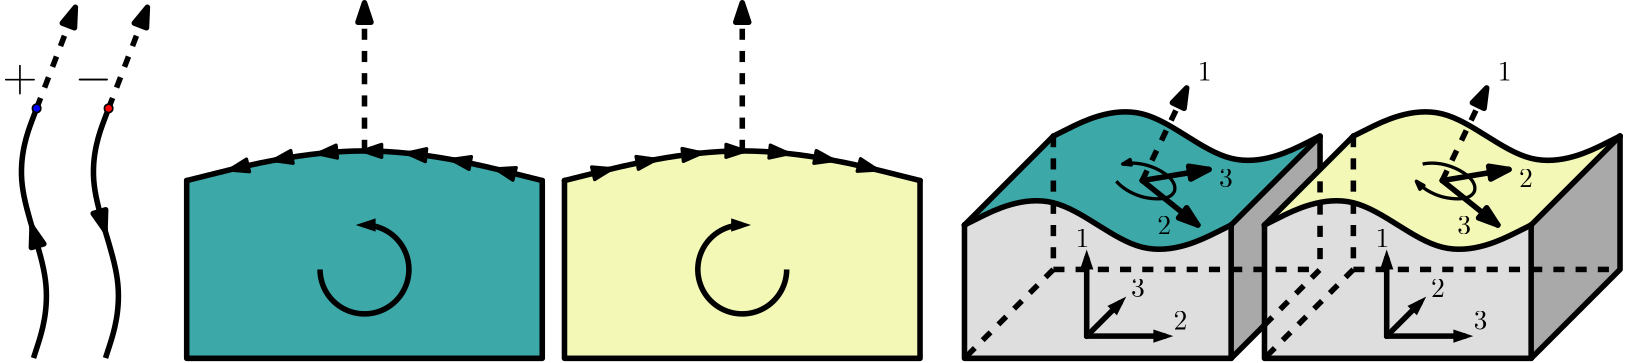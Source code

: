 <?xml version="1.0"?>
<!DOCTYPE ipe SYSTEM "ipe.dtd">
<ipe version="70206" creator="Ipe 7.2.7">
<info created="D:20130416180105" modified="D:20180826122818"/>
<ipestyle name="basic">
<symbol name="arrow/arc(spx)">
<path stroke="sym-stroke" fill="sym-stroke" pen="sym-pen">
0 0 m
-1 0.333 l
-1 -0.333 l
h
</path>
</symbol>
<symbol name="arrow/farc(spx)">
<path stroke="sym-stroke" fill="white" pen="sym-pen">
0 0 m
-1 0.333 l
-1 -0.333 l
h
</path>
</symbol>
<symbol name="mark/circle(sx)" transformations="translations">
<path fill="sym-stroke">
0.6 0 0 0.6 0 0 e
0.4 0 0 0.4 0 0 e
</path>
</symbol>
<symbol name="mark/disk(sx)" transformations="translations">
<path fill="sym-stroke">
0.6 0 0 0.6 0 0 e
</path>
</symbol>
<symbol name="mark/fdisk(sfx)" transformations="translations">
<group>
<path fill="sym-fill">
0.5 0 0 0.5 0 0 e
</path>
<path fill="sym-stroke" fillrule="eofill">
0.6 0 0 0.6 0 0 e
0.4 0 0 0.4 0 0 e
</path>
</group>
</symbol>
<symbol name="mark/box(sx)" transformations="translations">
<path fill="sym-stroke" fillrule="eofill">
-0.6 -0.6 m
0.6 -0.6 l
0.6 0.6 l
-0.6 0.6 l
h
-0.4 -0.4 m
0.4 -0.4 l
0.4 0.4 l
-0.4 0.4 l
h
</path>
</symbol>
<symbol name="mark/square(sx)" transformations="translations">
<path fill="sym-stroke">
-0.6 -0.6 m
0.6 -0.6 l
0.6 0.6 l
-0.6 0.6 l
h
</path>
</symbol>
<symbol name="mark/fsquare(sfx)" transformations="translations">
<group>
<path fill="sym-fill">
-0.5 -0.5 m
0.5 -0.5 l
0.5 0.5 l
-0.5 0.5 l
h
</path>
<path fill="sym-stroke" fillrule="eofill">
-0.6 -0.6 m
0.6 -0.6 l
0.6 0.6 l
-0.6 0.6 l
h
-0.4 -0.4 m
0.4 -0.4 l
0.4 0.4 l
-0.4 0.4 l
h
</path>
</group>
</symbol>
<symbol name="mark/cross(sx)" transformations="translations">
<group>
<path fill="sym-stroke">
-0.43 -0.57 m
0.57 0.43 l
0.43 0.57 l
-0.57 -0.43 l
h
</path>
<path fill="sym-stroke">
-0.43 0.57 m
0.57 -0.43 l
0.43 -0.57 l
-0.57 0.43 l
h
</path>
</group>
</symbol>
<symbol name="arrow/fnormal(spx)">
<path stroke="sym-stroke" fill="white" pen="sym-pen">
0 0 m
-1 0.333 l
-1 -0.333 l
h
</path>
</symbol>
<symbol name="arrow/pointed(spx)">
<path stroke="sym-stroke" fill="sym-stroke" pen="sym-pen">
0 0 m
-1 0.333 l
-0.8 0 l
-1 -0.333 l
h
</path>
</symbol>
<symbol name="arrow/fpointed(spx)">
<path stroke="sym-stroke" fill="white" pen="sym-pen">
0 0 m
-1 0.333 l
-0.8 0 l
-1 -0.333 l
h
</path>
</symbol>
<symbol name="arrow/linear(spx)">
<path stroke="sym-stroke" pen="sym-pen">
-1 0.333 m
0 0 l
-1 -0.333 l
</path>
</symbol>
<symbol name="arrow/fdouble(spx)">
<path stroke="sym-stroke" fill="white" pen="sym-pen">
0 0 m
-1 0.333 l
-1 -0.333 l
h
-1 0 m
-2 0.333 l
-2 -0.333 l
h
</path>
</symbol>
<symbol name="arrow/double(spx)">
<path stroke="sym-stroke" fill="sym-stroke" pen="sym-pen">
0 0 m
-1 0.333 l
-1 -0.333 l
h
-1 0 m
-2 0.333 l
-2 -0.333 l
h
</path>
</symbol>
<pen name="heavier" value="0.8"/>
<pen name="fat" value="1.2"/>
<pen name="ultrafat" value="2"/>
<symbolsize name="large" value="5"/>
<symbolsize name="small" value="2"/>
<symbolsize name="tiny" value="1.1"/>
<arrowsize name="large" value="10"/>
<arrowsize name="small" value="5"/>
<arrowsize name="tiny" value="3"/>
<color name="red" value="1 0 0"/>
<color name="green" value="0 1 0"/>
<color name="blue" value="0 0 1"/>
<color name="yellow" value="1 1 0"/>
<color name="orange" value="1 0.647 0"/>
<color name="gold" value="1 0.843 0"/>
<color name="purple" value="0.627 0.125 0.941"/>
<color name="gray" value="0.745"/>
<color name="brown" value="0.647 0.165 0.165"/>
<color name="navy" value="0 0 0.502"/>
<color name="pink" value="1 0.753 0.796"/>
<color name="seagreen" value="0.18 0.545 0.341"/>
<color name="turquoise" value="0.251 0.878 0.816"/>
<color name="violet" value="0.933 0.51 0.933"/>
<color name="darkblue" value="0 0 0.545"/>
<color name="darkcyan" value="0 0.545 0.545"/>
<color name="darkgray" value="0.663"/>
<color name="darkgreen" value="0 0.392 0"/>
<color name="darkmagenta" value="0.545 0 0.545"/>
<color name="darkorange" value="1 0.549 0"/>
<color name="darkred" value="0.545 0 0"/>
<color name="lightblue" value="0.678 0.847 0.902"/>
<color name="lightcyan" value="0.878 1 1"/>
<color name="lightgray" value="0.827"/>
<color name="lightgreen" value="0.565 0.933 0.565"/>
<color name="lightyellow" value="1 1 0.878"/>
<dashstyle name="dashed" value="[4] 0"/>
<dashstyle name="dotted" value="[1 3] 0"/>
<dashstyle name="dash dotted" value="[4 2 1 2] 0"/>
<dashstyle name="dash dot dotted" value="[4 2 1 2 1 2] 0"/>
<textsize name="large" value="\large"/>
<textsize name="Large" value="\Large"/>
<textsize name="LARGE" value="\LARGE"/>
<textsize name="huge" value="\huge"/>
<textsize name="Huge" value="\Huge"/>
<textsize name="small" value="\small"/>
<textsize name="footnote" value="\footnotesize"/>
<textsize name="tiny" value="\tiny"/>
<textstyle name="center" begin="\begin{center}" end="\end{center}"/>
<textstyle name="itemize" begin="\begin{itemize}" end="\end{itemize}"/>
<textstyle name="item" begin="\begin{itemize}\item{}" end="\end{itemize}"/>
<gridsize name="4 pts" value="4"/>
<gridsize name="8 pts (~3 mm)" value="8"/>
<gridsize name="16 pts (~6 mm)" value="16"/>
<gridsize name="32 pts (~12 mm)" value="32"/>
<gridsize name="10 pts (~3.5 mm)" value="10"/>
<gridsize name="20 pts (~7 mm)" value="20"/>
<gridsize name="14 pts (~5 mm)" value="14"/>
<gridsize name="28 pts (~10 mm)" value="28"/>
<gridsize name="56 pts (~20 mm)" value="56"/>
<anglesize name="90 deg" value="90"/>
<anglesize name="60 deg" value="60"/>
<anglesize name="45 deg" value="45"/>
<anglesize name="30 deg" value="30"/>
<anglesize name="22.5 deg" value="22.5"/>
<tiling name="falling" angle="-60" step="4" width="1"/>
<tiling name="rising" angle="30" step="4" width="1"/>
</ipestyle>
<ipestyle name="prueba">
<symbol name="arrow/arc(spx)">
<path stroke="sym-stroke" fill="sym-stroke" pen="sym-pen">
0 0 m
-1 0.333 l
-1 -0.333 l
h
</path>
</symbol>
<symbol name="arrow/farc(spx)">
<path stroke="sym-stroke" fill="white" pen="sym-pen">
0 0 m
-1 0.333 l
-1 -0.333 l
h
</path>
</symbol>
<symbol name="mark/circle(sx)" transformations="translations">
<path fill="sym-stroke">
0.6 0 0 0.6 0 0 e
0.4 0 0 0.4 0 0 e
</path>
</symbol>
<symbol name="mark/disk(sx)" transformations="translations">
<path fill="sym-stroke">
0.6 0 0 0.6 0 0 e
</path>
</symbol>
<symbol name="mark/fdisk(sfx)" transformations="translations">
<group>
<path fill="sym-fill">
0.5 0 0 0.5 0 0 e
</path>
<path fill="sym-stroke" fillrule="eofill">
0.6 0 0 0.6 0 0 e
0.4 0 0 0.4 0 0 e
</path>
</group>
</symbol>
<symbol name="mark/box(sx)" transformations="translations">
<path fill="sym-stroke" fillrule="eofill">
-0.6 -0.6 m
0.6 -0.6 l
0.6 0.6 l
-0.6 0.6 l
h
-0.4 -0.4 m
0.4 -0.4 l
0.4 0.4 l
-0.4 0.4 l
h
</path>
</symbol>
<symbol name="mark/square(sx)" transformations="translations">
<path fill="sym-stroke">
-0.6 -0.6 m
0.6 -0.6 l
0.6 0.6 l
-0.6 0.6 l
h
</path>
</symbol>
<symbol name="mark/fsquare(sfx)" transformations="translations">
<group>
<path fill="sym-fill">
-0.5 -0.5 m
0.5 -0.5 l
0.5 0.5 l
-0.5 0.5 l
h
</path>
<path fill="sym-stroke" fillrule="eofill">
-0.6 -0.6 m
0.6 -0.6 l
0.6 0.6 l
-0.6 0.6 l
h
-0.4 -0.4 m
0.4 -0.4 l
0.4 0.4 l
-0.4 0.4 l
h
</path>
</group>
</symbol>
<symbol name="mark/cross(sx)" transformations="translations">
<group>
<path fill="sym-stroke">
-0.43 -0.57 m
0.57 0.43 l
0.43 0.57 l
-0.57 -0.43 l
h
</path>
<path fill="sym-stroke">
-0.43 0.57 m
0.57 -0.43 l
0.43 -0.57 l
-0.57 0.43 l
h
</path>
</group>
</symbol>
<symbol name="arrow/fnormal(spx)">
<path stroke="sym-stroke" fill="white" pen="sym-pen">
0 0 m
-1 0.333 l
-1 -0.333 l
h
</path>
</symbol>
<symbol name="arrow/pointed(spx)">
<path stroke="sym-stroke" fill="sym-stroke" pen="sym-pen">
0 0 m
-1 0.333 l
-0.8 0 l
-1 -0.333 l
h
</path>
</symbol>
<symbol name="arrow/fpointed(spx)">
<path stroke="sym-stroke" fill="white" pen="sym-pen">
0 0 m
-1 0.333 l
-0.8 0 l
-1 -0.333 l
h
</path>
</symbol>
<symbol name="arrow/linear(spx)">
<path stroke="sym-stroke" pen="sym-pen">
-1 0.333 m
0 0 l
-1 -0.333 l
</path>
</symbol>
<symbol name="arrow/fdouble(spx)">
<path stroke="sym-stroke" fill="white" pen="sym-pen">
0 0 m
-1 0.333 l
-1 -0.333 l
h
-1 0 m
-2 0.333 l
-2 -0.333 l
h
</path>
</symbol>
<symbol name="arrow/double(spx)">
<path stroke="sym-stroke" fill="sym-stroke" pen="sym-pen">
0 0 m
-1 0.333 l
-1 -0.333 l
h
-1 0 m
-2 0.333 l
-2 -0.333 l
h
</path>
</symbol>
<pen name="heavier" value="0.8"/>
<pen name="fat" value="1.2"/>
<pen name="ultrafat" value="2"/>
<symbolsize name="large" value="5"/>
<symbolsize name="small" value="2"/>
<symbolsize name="tiny" value="1.1"/>
<arrowsize name="large" value="10"/>
<arrowsize name="small" value="5"/>
<arrowsize name="tiny" value="3"/>
<color name="red" value="1 0 0"/>
<color name="green" value="0 1 0"/>
<color name="blue" value="0 0 1"/>
<color name="yellow" value="1 1 0"/>
<color name="orange" value="1 0.647 0"/>
<color name="gold" value="1 0.843 0"/>
<color name="purple" value="0.627 0.125 0.941"/>
<color name="gray" value="0.745"/>
<color name="brown" value="0.647 0.165 0.165"/>
<color name="navy" value="0 0 0.502"/>
<color name="pink" value="1 0.753 0.796"/>
<color name="seagreen" value="0.18 0.545 0.341"/>
<color name="turquoise" value="0.251 0.878 0.816"/>
<color name="violet" value="0.933 0.51 0.933"/>
<color name="darkblue" value="0 0 0.545"/>
<color name="darkcyan" value="0 0.545 0.545"/>
<color name="darkgray" value="0.663"/>
<color name="darkgreen" value="0 0.392 0"/>
<color name="darkmagenta" value="0.545 0 0.545"/>
<color name="darkorange" value="1 0.549 0"/>
<color name="darkred" value="0.545 0 0"/>
<color name="lightblue" value="0.678 0.847 0.902"/>
<color name="lightcyan" value="0.878 1 1"/>
<color name="lightgray" value="0.827"/>
<color name="lightgreen" value="0.565 0.933 0.565"/>
<color name="lightyellow" value="1 1 0.878"/>
<color name="gray7" value="0.87"/>
<color name="azul" value="0.237 0.659 0.659"/>
<color name="amarillo" value="0.957 0.969 0.714"/>
<dashstyle name="dashed" value="[4] 0"/>
<dashstyle name="dotted" value="[1 3] 0"/>
<dashstyle name="dash dotted" value="[4 2 1 2] 0"/>
<dashstyle name="dash dot dotted" value="[4 2 1 2 1 2] 0"/>
<dashstyle name="medium dashed" value="[8] 0"/>
<dashstyle name="large dashed" value="[12] 0"/>
<dashstyle name="large dotted" value="[2 4] 0"/>
<dashstyle name="Large dashed" value="[16] 0"/>
<textsize name="large" value="\large"/>
<textsize name="Large" value="\Large"/>
<textsize name="LARGE" value="\LARGE"/>
<textsize name="huge" value="\huge"/>
<textsize name="Huge" value="\Huge"/>
<textsize name="small" value="\small"/>
<textsize name="footnote" value="\footnotesize"/>
<textsize name="tiny" value="\tiny"/>
<textstyle name="center" begin="\begin{center}" end="\end{center}"/>
<textstyle name="itemize" begin="\begin{itemize}" end="\end{itemize}"/>
<textstyle name="item" begin="\begin{itemize}\item{}" end="\end{itemize}"/>
<gridsize name="4 pts" value="4"/>
<gridsize name="8 pts (~3 mm)" value="8"/>
<gridsize name="16 pts (~6 mm)" value="16"/>
<gridsize name="32 pts (~12 mm)" value="32"/>
<gridsize name="10 pts (~3.5 mm)" value="10"/>
<gridsize name="20 pts (~7 mm)" value="20"/>
<gridsize name="14 pts (~5 mm)" value="14"/>
<gridsize name="28 pts (~10 mm)" value="28"/>
<gridsize name="56 pts (~20 mm)" value="56"/>
<anglesize name="90 deg" value="90"/>
<anglesize name="60 deg" value="60"/>
<anglesize name="45 deg" value="45"/>
<anglesize name="30 deg" value="30"/>
<anglesize name="22.5 deg" value="22.5"/>
<opacity name="10%" value="0.1"/>
<opacity name="30%" value="0.3"/>
<opacity name="50%" value="0.5"/>
<opacity name="20%" value="0.2"/>
<opacity name="40%" value="0.4"/>
<opacity name="60%" value="0.6"/>
<opacity name="70%" value="0.7"/>
<opacity name="80%" value="0.8"/>
<opacity name="90%" value="0.9"/>
<tiling name="falling" angle="-60" step="4" width="1"/>
<tiling name="rising" angle="30" step="4" width="1"/>
</ipestyle>
<page>
<layer name="alpha"/>
<view layers="alpha" active="alpha"/>
<path layer="alpha" matrix="1 0 0 1 128 0" fill="gray7">
336 640
336 640
336 640
336 592
336 592
336 592
432 592
432 592
432 592
464 624
464 624
464 624
464 672
464 672
464 672
432 640
432 640
432 640
400 624
368 656 u
</path>
<path matrix="1 0 0 1 128 0" fill="darkgray">
432 640 m
432 592 l
464 624 l
464 672 l
432 640 l
h
</path>
<path matrix="1 0 0 1 20 0" fill="gray7">
336 640
336 640
336 640
336 592
336 592
336 592
432 592
432 592
432 592
464 624
464 624
464 624
464 672
464 672
464 672
432 640
432 640
432 640
400 624
368 656 u
</path>
<path matrix="1 0 0 1 20 0" fill="darkgray">
432 640 m
432 592 l
444 604 l
444 640 l
464 660 l
464 672 l
432 640 l
h
</path>
<path matrix="1 0 0 1 128 0" fill="amarillo">
336 640
336 640
368 672
368 672
400 688
432 656
464 672
464 672
432 640
432 640
400 624
368 656
336 640 u
</path>
<path matrix="1 0 0 1 20 0" fill="azul">
336 640
336 640
368 672
368 672
400 688
432 656
464 672
464 672
432 640
432 640
400 624
368 656
336 640 u
</path>
<path matrix="1 0 0 1 -52 0" fill="azul">
128 656
128 656
192 672
256 656
256 656
256 656
256 640
256 624
256 608
256 592
256 592
240 592
224 592
208 592
192 592
176 592
160 592
144 592
128 592
128 592
128 608
128 624
128 640
128 656 u
</path>
<path matrix="0.540864 0 0 0.540864 -55.2098 247.252" stroke="black" pen="ultrafat">
142.694 803.773 m
124.915 756.592
156.37 686.162
140.642 637.612 s
</path>
<path matrix="0.821928 0 0 0.821928 -13.7317 115.815" stroke="black" dash="dashed" pen="ultrafat" arrow="normal/normal">
43.4342 688.831 m
60.4121 733.114 l
</path>
<path matrix="0.821928 0 0 0.821928 -13.7317 115.815" stroke="black" pen="ultrafat" arrow="normal/normal">
41.8611 635.432 m
41.6972 635.98
41.4379 636.852 s
</path>
<use matrix="0.821928 0 0 0.821928 -13.7317 115.815" name="mark/fdisk(sfx)" pos="43.4342 688.831" size="normal" stroke="black" fill="blue"/>
<text matrix="0.821928 0 0 0.821928 -13.7317 115.815" transformations="translations" pos="28.6149 696.202" stroke="black" type="label" width="12.392" height="9.703" depth="1.09" valign="baseline" size="LARGE" style="math">+</text>
<path matrix="0.540864 0 0 0.540864 -29.2943 247.252" stroke="black" pen="ultrafat">
142.694 803.773 m
124.915 756.592
156.37 686.162
140.642 637.612 s
</path>
<path matrix="0.821928 0 0 0.821928 12.1839 115.815" stroke="black" dash="dashed" pen="ultrafat" arrow="normal/normal">
43.4342 688.831 m
60.4121 733.114 l
</path>
<path matrix="0.821928 0 0 0.821928 12.1839 115.815" stroke="black" pen="ultrafat" rarrow="normal/normal">
41.8611 635.432 m
41.6972 635.98
41.4379 636.852 s
</path>
<use matrix="0.821928 0 0 0.821928 12.1839 115.815" name="mark/fdisk(sfx)" pos="43.4342 688.831" size="normal" stroke="black" fill="red"/>
<text matrix="0.821928 0 0 0.821928 12.1839 115.815" transformations="translations" pos="28.6149 696.202" stroke="black" type="label" width="13.39" height="10.047" depth="1.43" valign="baseline" size="LARGE" style="math">-</text>
<path matrix="1 0 0 1 -52 0" stroke="black" pen="ultrafat" cap="1">
128 656 m
192 672
256 656 s
</path>
<path matrix="1 0 0 1 -52 0" stroke="black" pen="ultrafat" cap="1">
128 656 m
128 592 l
256 592 l
256 656 l
</path>
<path matrix="1 0 0 1 -52 0" stroke="black" dash="dashed" pen="ultrafat" arrow="normal/normal">
192.014 666.667 m
192 720 l
</path>
<path matrix="1 0 0 1 -52 0" stroke="black" pen="ultrafat" join="0" arrow="normal/tiny">
176 624 m
16 0 0 16 192 624 192 640 a
</path>
<path matrix="1 0 0 1 -52 0" stroke="black" pen="fat" arrow="normal/normal">
240.745 659.807 m
240.001 660.005
239.257 660.204 s
</path>
<path matrix="1 0 0 1 -52 0" stroke="black" pen="fat" arrow="normal/normal">
225.102 663.219 m
224.053 663.415
223.176 663.575 s
</path>
<path matrix="1 0 0 1 -52 0" stroke="black" pen="fat" arrow="normal/normal">
208.825 665.685 m
207.997 665.774
207.176 665.859 s
</path>
<path matrix="1 0 0 1 -52 0" stroke="black" pen="fat" arrow="normal/normal">
177.539 665.93 m
176.06 665.78
175.059 665.672 s
</path>
<path matrix="1 0 0 1 -52 0" stroke="black" pen="fat" arrow="normal/normal">
161.076 663.621 m
160.156 663.453
158.995 663.237 s
</path>
<path matrix="1 0 0 1 -52 0" stroke="black" pen="fat" arrow="normal/normal">
145.129 660.254 m
144.115 660.011
143.264 659.805 s
</path>
<path matrix="1 0 0 1 -52 0" stroke="black" pen="fat" arrow="normal/normal">
193.154 666.662 m
192.119 666.667
191.183 666.664 s
</path>
<path matrix="1 0 0 1 84 0" fill="amarillo">
128 656
128 656
192 672
256 656
256 656
256 656
256 640
256 624
256 608
256 592
256 592
240 592
224 592
208 592
192 592
176 592
160 592
144 592
128 592
128 592
128 608
128 624
128 640
128 656 u
</path>
<path matrix="1 0 0 1 84 0" stroke="black" pen="ultrafat" cap="1">
128 656 m
192 672
256 656 s
</path>
<path matrix="1 0 0 1 84 0" stroke="black" pen="ultrafat" cap="1">
128 656 m
128 592 l
256 592 l
256 656 l
</path>
<path matrix="1 0 0 1 84 0" stroke="black" dash="dashed" pen="ultrafat" arrow="normal/normal">
192.014 666.667 m
192 720 l
</path>
<path matrix="1 0 0 1 84 0" stroke="black" pen="fat" rarrow="normal/normal">
240.745 659.807 m
240.001 660.005
239.257 660.204 s
</path>
<path matrix="1 0 0 1 84 0" stroke="black" pen="fat" rarrow="normal/normal">
225.102 663.219 m
224.053 663.415
223.176 663.575 s
</path>
<path matrix="1 0 0 1 84 0" stroke="black" pen="fat" rarrow="normal/normal">
208.825 665.685 m
207.997 665.774
207.176 665.859 s
</path>
<path matrix="1 0 0 1 84 0" stroke="black" pen="fat" rarrow="normal/normal">
177.539 665.93 m
176.06 665.78
175.059 665.672 s
</path>
<path matrix="1 0 0 1 84 0" stroke="black" pen="fat" rarrow="normal/normal">
161.076 663.621 m
160.156 663.453
158.995 663.237 s
</path>
<path matrix="1 0 0 1 84 0" stroke="black" pen="fat" rarrow="normal/normal">
145.129 660.254 m
144.115 660.011
143.264 659.805 s
</path>
<path matrix="1 0 0 1 84 0" stroke="black" pen="fat" rarrow="normal/normal">
193.154 666.662 m
192.119 666.667
191.183 666.664 s
</path>
<path matrix="1 0 0 1 -60 0" stroke="black" pen="ultrafat" join="0" arrow="normal/tiny">
352 624 m
16 0 0 -16 336 624 336 640 a
</path>
<path matrix="1 0 0 1 20 -16" stroke="black" pen="ultrafat" cap="1">
336 656 m
368 672
400 640
432 656 s
</path>
<path matrix="1 0 0 1 20 0" stroke="black" pen="ultrafat" cap="1">
368 672 m
400 688
432 656
464 672 s
</path>
<path matrix="1 0 0 1 20 0" stroke="black" pen="ultrafat" cap="1">
336 640 m
368 672 l
</path>
<path matrix="1 0 0 1 20 0" stroke="black" pen="ultrafat" cap="1">
432 640 m
464 672 l
464 672 l
</path>
<path matrix="1 0 0 1 20 0" stroke="black" pen="ultrafat" cap="1">
336 640 m
336 592 l
432 592 l
432 640 l
</path>
<path matrix="1 0 0 1 20 0" stroke="black" pen="ultrafat" cap="1">
432 592 m
444 604 l
</path>
<path matrix="1 0 0 1 20 0" stroke="black" dash="dashed" pen="ultrafat">
368 672 m
368 624 l
336 592 l
</path>
<path matrix="1 0 0 1 20 0" stroke="black" dash="dashed" pen="ultrafat">
368 624 m
464 624 l
</path>
<path matrix="1 0 0 1 128 -16" stroke="black" pen="ultrafat" cap="1">
336 656 m
368 672
400 640
432 656 s
</path>
<path matrix="1 0 0 1 128 0" stroke="black" pen="ultrafat" cap="1">
368 672 m
400 688
432 656
464 672 s
</path>
<path matrix="1 0 0 1 128 0" stroke="black" pen="ultrafat" cap="1">
336 640 m
368 672 l
</path>
<path matrix="1 0 0 1 128 0" stroke="black" pen="ultrafat" cap="1">
432 640 m
464 672 l
464 672 l
</path>
<path matrix="1 0 0 1 128 0" stroke="black" pen="ultrafat" cap="1">
336 640 m
336 592 l
432 592 l
432 640 l
</path>
<path matrix="1 0 0 1 128 0" stroke="black" pen="ultrafat" cap="1">
432 592 m
464 624 l
464 672 l
</path>
<path matrix="1 0 0 1 128 0" stroke="black" dash="dashed" pen="ultrafat">
368 672 m
368 624 l
336 592 l
</path>
<path matrix="1 0 0 1 128 0" stroke="black" dash="dashed" pen="ultrafat">
368 624 m
464 624 l
</path>
<path matrix="1 0 0 1 20 0" stroke="black" pen="ultrafat">
464 672 m
464 660 l
</path>
<path matrix="1 0 0 1 20 0" stroke="black" dash="dashed" pen="ultrafat">
444 604 m
464 624 l
464 660 l
</path>
<path matrix="1 0 0 1 127.986 1.33333" stroke="black" dash="dashed" pen="ultrafat" arrow="normal/normal">
400.014 654.667 m
416 688 l
</path>
<path matrix="1 0 0 1 20 0" stroke="black" pen="ultrafat" cap="1" arrow="normal/normal">
400 656 m
420 640 l
</path>
<path matrix="1 0 0 1 20 0" stroke="black" pen="ultrafat" cap="1" arrow="normal/normal">
400 656 m
424 660 l
</path>
<path matrix="1 0 0 1 128 0" stroke="black" pen="ultrafat" cap="1" arrow="normal/normal">
400 656 m
420 640 l
</path>
<path matrix="1 0 0 1 128 0" stroke="black" pen="ultrafat" cap="1" arrow="normal/normal">
400 656 m
424 660 l
</path>
<path matrix="1 0 0 1 20 0" stroke="black" pen="fat" arrow="normal/tiny">
390.667 655.756 m
392 654.283
394.51 652.438
397.309 651.039
399.546 650.249
401.873 649.688
405.112 649.355
407.245 649.482
408.885 649.854
409.802 650.226
411.012 651.074
411.8 652.376
411.774 654.169
410.957 655.831
409.893 657.086
408.354 658.393
406.085 659.801
403.944 660.783
401.648 661.558
399.418 662.064
396.609 662.348
394.006 662.18
392.934 661.939 s
</path>
<path matrix="1 0 0 1 128 0" stroke="black" pen="fat" rarrow="normal/tiny">
390.667 655.756 m
392 654.283
394.51 652.438
397.309 651.039
399.546 650.249
401.873 649.688
405.112 649.355
407.245 649.482
408.885 649.854
409.802 650.226
411.012 651.074
411.8 652.376
411.774 654.169
410.957 655.831
409.893 657.086
408.354 658.393
406.085 659.801
403.944 660.783
401.648 661.558
399.418 662.064
396.609 662.348
394.006 662.18
392.934 661.939 s
</path>
<text matrix="1 0 0 1 20 0" transformations="translations" pos="420 692" stroke="black" type="label" width="4.981" height="6.42" depth="0" valign="baseline">1</text>
<text matrix="1 0 0 1 1.3683 -7.41968" transformations="translations" pos="424 644" stroke="black" type="label" width="4.981" height="6.42" depth="0" valign="baseline">2</text>
<text matrix="1 0 0 1 19.6702 -10.3876" transformations="translations" pos="428 664" stroke="black" type="label" width="4.981" height="6.42" depth="0" valign="baseline">3</text>
<text matrix="1 0 0 1 128 0" transformations="translations" pos="420 692" stroke="black" type="label" width="4.981" height="6.42" depth="0" valign="baseline">1</text>
<text matrix="1 0 0 1 109.368 -7.41968" transformations="translations" pos="424 644" stroke="black" type="label" width="4.981" height="6.42" depth="0" valign="baseline">3</text>
<text matrix="1 0 0 1 127.67 -10.3876" transformations="translations" pos="428 664" stroke="black" type="label" width="4.981" height="6.42" depth="0" valign="baseline">2</text>
<path matrix="1 0 0 1 19.9863 1.33333" stroke="black" dash="dashed" pen="ultrafat" arrow="normal/normal">
400.014 654.667 m
416 688 l
</path>
<path matrix="1 0 0 1 20 0" stroke="black" pen="ultrafat" cap="1" join="0" arrow="normal/tiny">
380 600 m
408 600 l
</path>
<path matrix="1 0 0 1 20 0" stroke="black" pen="ultrafat" cap="1" join="0" arrow="normal/tiny">
380 600 m
380 628 l
</path>
<path matrix="1 0 0 1 20 0" stroke="black" pen="ultrafat" cap="1" join="0" arrow="normal/tiny">
380 600 m
392 612 l
</path>
<text matrix="1 0 0 1 20 0" transformations="translations" pos="376 632" stroke="black" type="label" width="4.981" height="6.42" depth="0" valign="baseline">1</text>
<text matrix="1 0 0 1 15.2844 2.35781" transformations="translations" pos="416 600" stroke="black" type="label" width="4.981" height="6.42" depth="0" valign="baseline">2</text>
<text matrix="1 0 0 1 15.9274 -1.92912" transformations="translations" pos="400 616" stroke="black" type="label" width="4.981" height="6.42" depth="0" valign="baseline">3</text>
<path matrix="1 0 0 1 128 0" stroke="black" pen="ultrafat" cap="1" join="0" arrow="normal/tiny">
380 600 m
408 600 l
</path>
<path matrix="1 0 0 1 128 0" stroke="black" pen="ultrafat" cap="1" join="0" arrow="normal/tiny">
380 600 m
380 628 l
</path>
<path matrix="1 0 0 1 128 0" stroke="black" pen="ultrafat" cap="1" join="0" arrow="normal/tiny">
380 600 m
392 612 l
</path>
<text matrix="1 0 0 1 128 0" transformations="translations" pos="376 632" stroke="black" type="label" width="4.981" height="6.42" depth="0" valign="baseline">1</text>
<text matrix="1 0 0 1 123.284 2.35781" transformations="translations" pos="416 600" stroke="black" type="label" width="4.981" height="6.42" depth="0" valign="baseline">3</text>
<text matrix="1 0 0 1 123.927 -1.92912" transformations="translations" pos="400 616" stroke="black" type="label" width="4.981" height="6.42" depth="0" valign="baseline">2</text>
</page>
</ipe>
